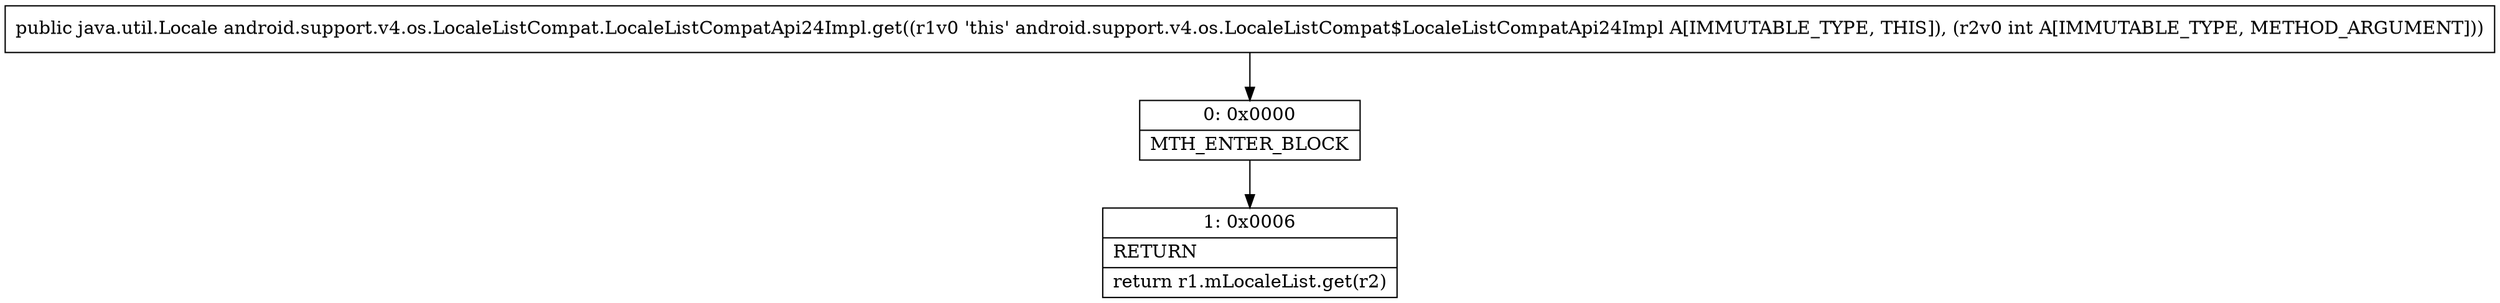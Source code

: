 digraph "CFG forandroid.support.v4.os.LocaleListCompat.LocaleListCompatApi24Impl.get(I)Ljava\/util\/Locale;" {
Node_0 [shape=record,label="{0\:\ 0x0000|MTH_ENTER_BLOCK\l}"];
Node_1 [shape=record,label="{1\:\ 0x0006|RETURN\l|return r1.mLocaleList.get(r2)\l}"];
MethodNode[shape=record,label="{public java.util.Locale android.support.v4.os.LocaleListCompat.LocaleListCompatApi24Impl.get((r1v0 'this' android.support.v4.os.LocaleListCompat$LocaleListCompatApi24Impl A[IMMUTABLE_TYPE, THIS]), (r2v0 int A[IMMUTABLE_TYPE, METHOD_ARGUMENT])) }"];
MethodNode -> Node_0;
Node_0 -> Node_1;
}


